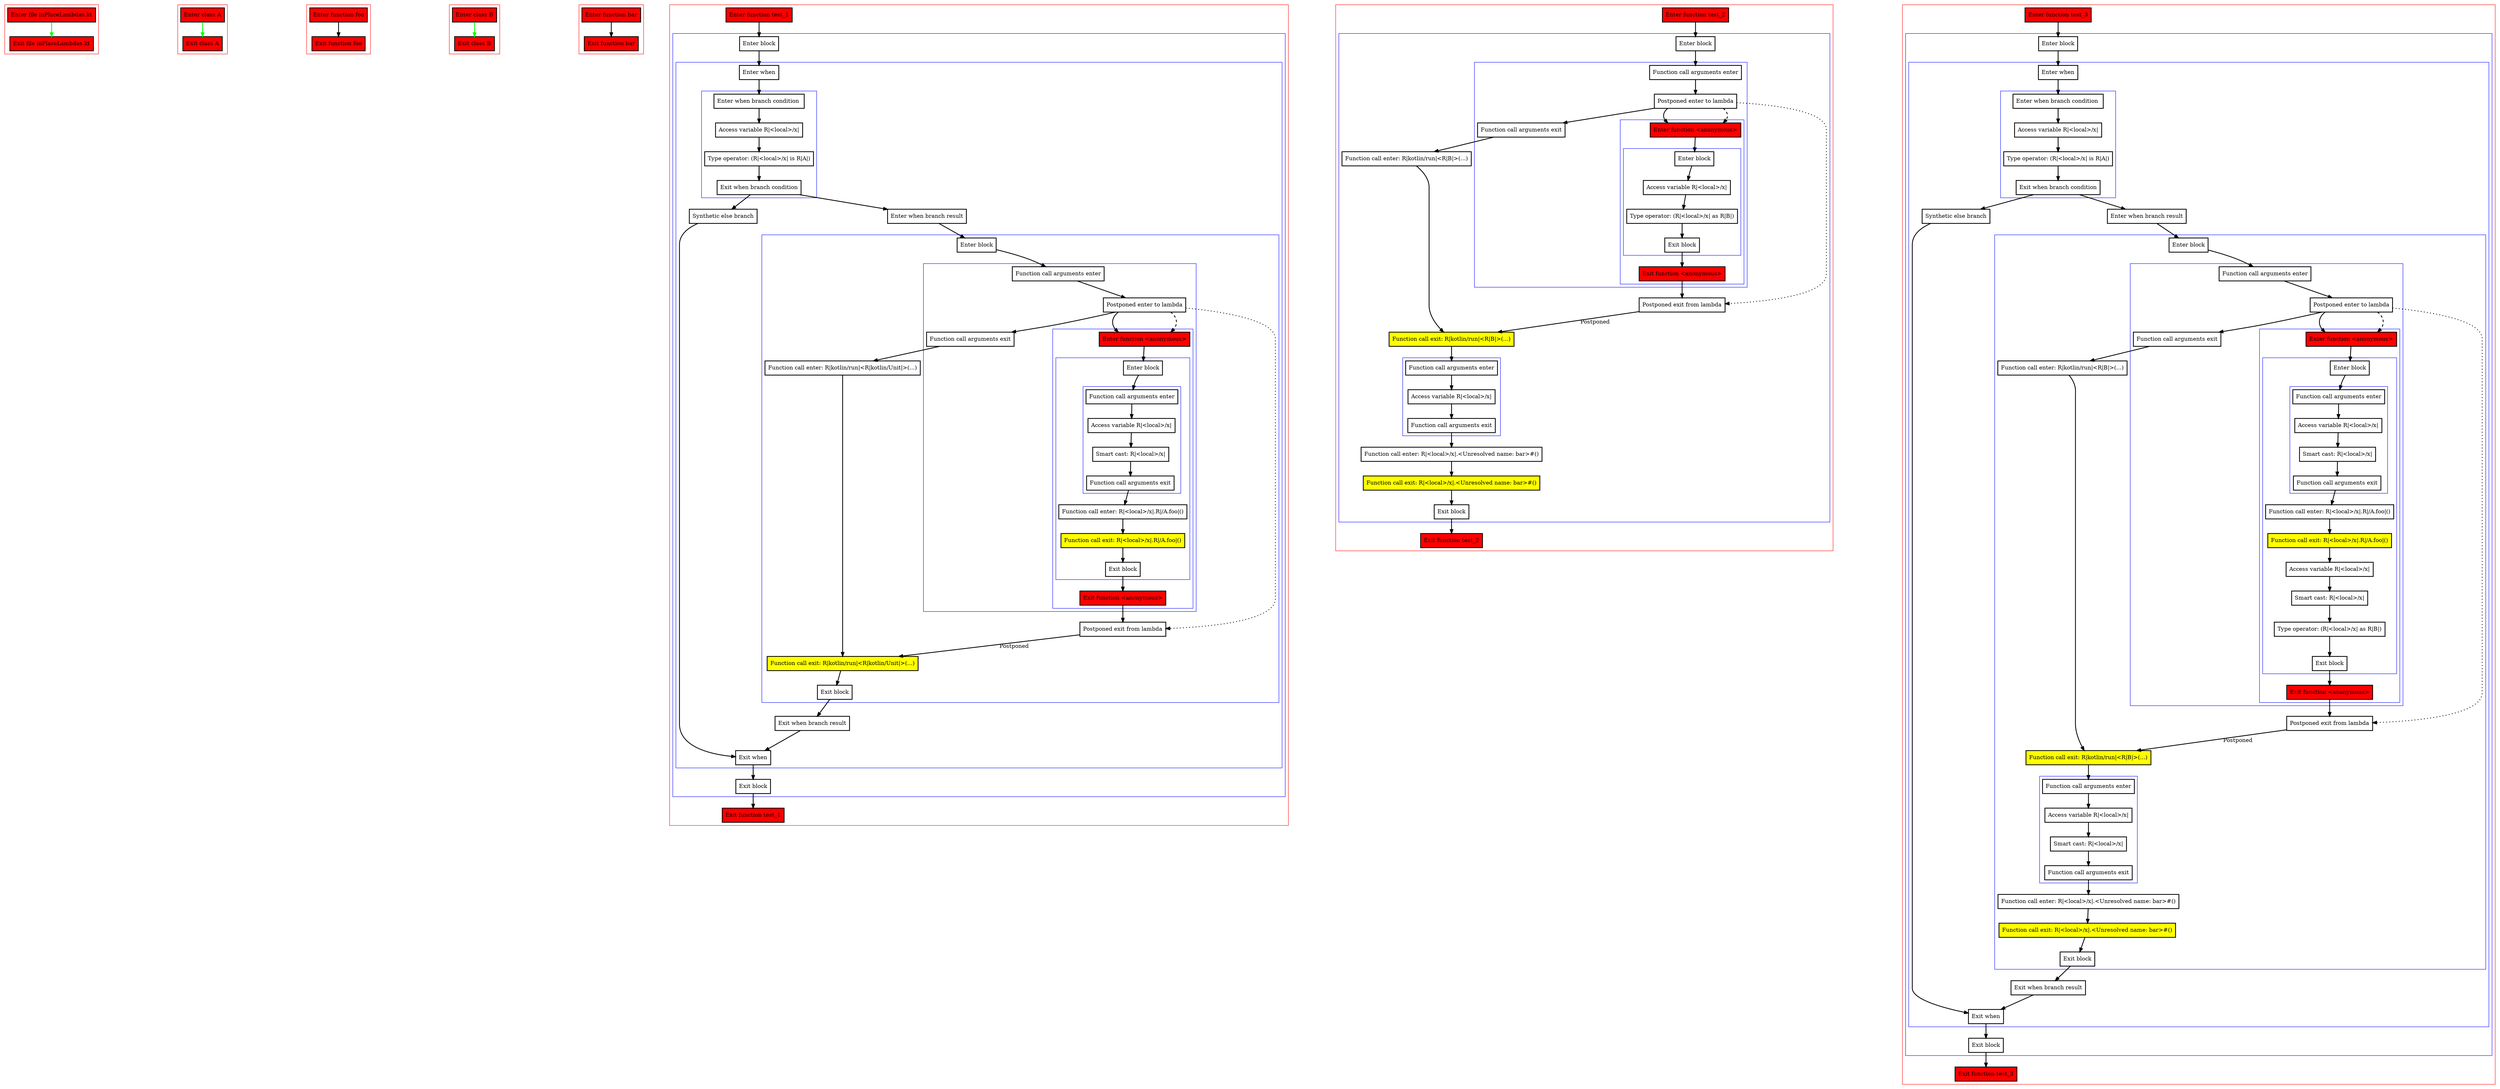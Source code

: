 digraph inPlaceLambdas_kt {
    graph [nodesep=3]
    node [shape=box penwidth=2]
    edge [penwidth=2]

    subgraph cluster_0 {
        color=red
        0 [label="Enter file inPlaceLambdas.kt" style="filled" fillcolor=red];
        1 [label="Exit file inPlaceLambdas.kt" style="filled" fillcolor=red];
    }
    0 -> {1} [color=green];

    subgraph cluster_1 {
        color=red
        2 [label="Enter class A" style="filled" fillcolor=red];
        3 [label="Exit class A" style="filled" fillcolor=red];
    }
    2 -> {3} [color=green];

    subgraph cluster_2 {
        color=red
        4 [label="Enter function foo" style="filled" fillcolor=red];
        5 [label="Exit function foo" style="filled" fillcolor=red];
    }
    4 -> {5};

    subgraph cluster_3 {
        color=red
        6 [label="Enter class B" style="filled" fillcolor=red];
        7 [label="Exit class B" style="filled" fillcolor=red];
    }
    6 -> {7} [color=green];

    subgraph cluster_4 {
        color=red
        8 [label="Enter function bar" style="filled" fillcolor=red];
        9 [label="Exit function bar" style="filled" fillcolor=red];
    }
    8 -> {9};

    subgraph cluster_5 {
        color=red
        10 [label="Enter function test_1" style="filled" fillcolor=red];
        subgraph cluster_6 {
            color=blue
            11 [label="Enter block"];
            subgraph cluster_7 {
                color=blue
                12 [label="Enter when"];
                subgraph cluster_8 {
                    color=blue
                    13 [label="Enter when branch condition "];
                    14 [label="Access variable R|<local>/x|"];
                    15 [label="Type operator: (R|<local>/x| is R|A|)"];
                    16 [label="Exit when branch condition"];
                }
                17 [label="Synthetic else branch"];
                18 [label="Enter when branch result"];
                subgraph cluster_9 {
                    color=blue
                    19 [label="Enter block"];
                    subgraph cluster_10 {
                        color=blue
                        20 [label="Function call arguments enter"];
                        21 [label="Postponed enter to lambda"];
                        subgraph cluster_11 {
                            color=blue
                            22 [label="Enter function <anonymous>" style="filled" fillcolor=red];
                            subgraph cluster_12 {
                                color=blue
                                23 [label="Enter block"];
                                subgraph cluster_13 {
                                    color=blue
                                    24 [label="Function call arguments enter"];
                                    25 [label="Access variable R|<local>/x|"];
                                    26 [label="Smart cast: R|<local>/x|"];
                                    27 [label="Function call arguments exit"];
                                }
                                28 [label="Function call enter: R|<local>/x|.R|/A.foo|()"];
                                29 [label="Function call exit: R|<local>/x|.R|/A.foo|()" style="filled" fillcolor=yellow];
                                30 [label="Exit block"];
                            }
                            31 [label="Exit function <anonymous>" style="filled" fillcolor=red];
                        }
                        32 [label="Function call arguments exit"];
                    }
                    33 [label="Function call enter: R|kotlin/run|<R|kotlin/Unit|>(...)"];
                    34 [label="Postponed exit from lambda"];
                    35 [label="Function call exit: R|kotlin/run|<R|kotlin/Unit|>(...)" style="filled" fillcolor=yellow];
                    36 [label="Exit block"];
                }
                37 [label="Exit when branch result"];
                38 [label="Exit when"];
            }
            39 [label="Exit block"];
        }
        40 [label="Exit function test_1" style="filled" fillcolor=red];
    }
    10 -> {11};
    11 -> {12};
    12 -> {13};
    13 -> {14};
    14 -> {15};
    15 -> {16};
    16 -> {17 18};
    17 -> {38};
    18 -> {19};
    19 -> {20};
    20 -> {21};
    21 -> {22 32};
    21 -> {34} [style=dotted];
    21 -> {22} [style=dashed];
    22 -> {23};
    23 -> {24};
    24 -> {25};
    25 -> {26};
    26 -> {27};
    27 -> {28};
    28 -> {29};
    29 -> {30};
    30 -> {31};
    31 -> {34};
    32 -> {33};
    33 -> {35};
    34 -> {35} [label="Postponed"];
    35 -> {36};
    36 -> {37};
    37 -> {38};
    38 -> {39};
    39 -> {40};

    subgraph cluster_14 {
        color=red
        41 [label="Enter function test_2" style="filled" fillcolor=red];
        subgraph cluster_15 {
            color=blue
            42 [label="Enter block"];
            subgraph cluster_16 {
                color=blue
                43 [label="Function call arguments enter"];
                44 [label="Postponed enter to lambda"];
                subgraph cluster_17 {
                    color=blue
                    45 [label="Enter function <anonymous>" style="filled" fillcolor=red];
                    subgraph cluster_18 {
                        color=blue
                        46 [label="Enter block"];
                        47 [label="Access variable R|<local>/x|"];
                        48 [label="Type operator: (R|<local>/x| as R|B|)"];
                        49 [label="Exit block"];
                    }
                    50 [label="Exit function <anonymous>" style="filled" fillcolor=red];
                }
                51 [label="Function call arguments exit"];
            }
            52 [label="Function call enter: R|kotlin/run|<R|B|>(...)"];
            53 [label="Postponed exit from lambda"];
            54 [label="Function call exit: R|kotlin/run|<R|B|>(...)" style="filled" fillcolor=yellow];
            subgraph cluster_19 {
                color=blue
                55 [label="Function call arguments enter"];
                56 [label="Access variable R|<local>/x|"];
                57 [label="Function call arguments exit"];
            }
            58 [label="Function call enter: R|<local>/x|.<Unresolved name: bar>#()"];
            59 [label="Function call exit: R|<local>/x|.<Unresolved name: bar>#()" style="filled" fillcolor=yellow];
            60 [label="Exit block"];
        }
        61 [label="Exit function test_2" style="filled" fillcolor=red];
    }
    41 -> {42};
    42 -> {43};
    43 -> {44};
    44 -> {45 51};
    44 -> {53} [style=dotted];
    44 -> {45} [style=dashed];
    45 -> {46};
    46 -> {47};
    47 -> {48};
    48 -> {49};
    49 -> {50};
    50 -> {53};
    51 -> {52};
    52 -> {54};
    53 -> {54} [label="Postponed"];
    54 -> {55};
    55 -> {56};
    56 -> {57};
    57 -> {58};
    58 -> {59};
    59 -> {60};
    60 -> {61};

    subgraph cluster_20 {
        color=red
        62 [label="Enter function test_3" style="filled" fillcolor=red];
        subgraph cluster_21 {
            color=blue
            63 [label="Enter block"];
            subgraph cluster_22 {
                color=blue
                64 [label="Enter when"];
                subgraph cluster_23 {
                    color=blue
                    65 [label="Enter when branch condition "];
                    66 [label="Access variable R|<local>/x|"];
                    67 [label="Type operator: (R|<local>/x| is R|A|)"];
                    68 [label="Exit when branch condition"];
                }
                69 [label="Synthetic else branch"];
                70 [label="Enter when branch result"];
                subgraph cluster_24 {
                    color=blue
                    71 [label="Enter block"];
                    subgraph cluster_25 {
                        color=blue
                        72 [label="Function call arguments enter"];
                        73 [label="Postponed enter to lambda"];
                        subgraph cluster_26 {
                            color=blue
                            74 [label="Enter function <anonymous>" style="filled" fillcolor=red];
                            subgraph cluster_27 {
                                color=blue
                                75 [label="Enter block"];
                                subgraph cluster_28 {
                                    color=blue
                                    76 [label="Function call arguments enter"];
                                    77 [label="Access variable R|<local>/x|"];
                                    78 [label="Smart cast: R|<local>/x|"];
                                    79 [label="Function call arguments exit"];
                                }
                                80 [label="Function call enter: R|<local>/x|.R|/A.foo|()"];
                                81 [label="Function call exit: R|<local>/x|.R|/A.foo|()" style="filled" fillcolor=yellow];
                                82 [label="Access variable R|<local>/x|"];
                                83 [label="Smart cast: R|<local>/x|"];
                                84 [label="Type operator: (R|<local>/x| as R|B|)"];
                                85 [label="Exit block"];
                            }
                            86 [label="Exit function <anonymous>" style="filled" fillcolor=red];
                        }
                        87 [label="Function call arguments exit"];
                    }
                    88 [label="Function call enter: R|kotlin/run|<R|B|>(...)"];
                    89 [label="Postponed exit from lambda"];
                    90 [label="Function call exit: R|kotlin/run|<R|B|>(...)" style="filled" fillcolor=yellow];
                    subgraph cluster_29 {
                        color=blue
                        91 [label="Function call arguments enter"];
                        92 [label="Access variable R|<local>/x|"];
                        93 [label="Smart cast: R|<local>/x|"];
                        94 [label="Function call arguments exit"];
                    }
                    95 [label="Function call enter: R|<local>/x|.<Unresolved name: bar>#()"];
                    96 [label="Function call exit: R|<local>/x|.<Unresolved name: bar>#()" style="filled" fillcolor=yellow];
                    97 [label="Exit block"];
                }
                98 [label="Exit when branch result"];
                99 [label="Exit when"];
            }
            100 [label="Exit block"];
        }
        101 [label="Exit function test_3" style="filled" fillcolor=red];
    }
    62 -> {63};
    63 -> {64};
    64 -> {65};
    65 -> {66};
    66 -> {67};
    67 -> {68};
    68 -> {69 70};
    69 -> {99};
    70 -> {71};
    71 -> {72};
    72 -> {73};
    73 -> {74 87};
    73 -> {89} [style=dotted];
    73 -> {74} [style=dashed];
    74 -> {75};
    75 -> {76};
    76 -> {77};
    77 -> {78};
    78 -> {79};
    79 -> {80};
    80 -> {81};
    81 -> {82};
    82 -> {83};
    83 -> {84};
    84 -> {85};
    85 -> {86};
    86 -> {89};
    87 -> {88};
    88 -> {90};
    89 -> {90} [label="Postponed"];
    90 -> {91};
    91 -> {92};
    92 -> {93};
    93 -> {94};
    94 -> {95};
    95 -> {96};
    96 -> {97};
    97 -> {98};
    98 -> {99};
    99 -> {100};
    100 -> {101};

}
